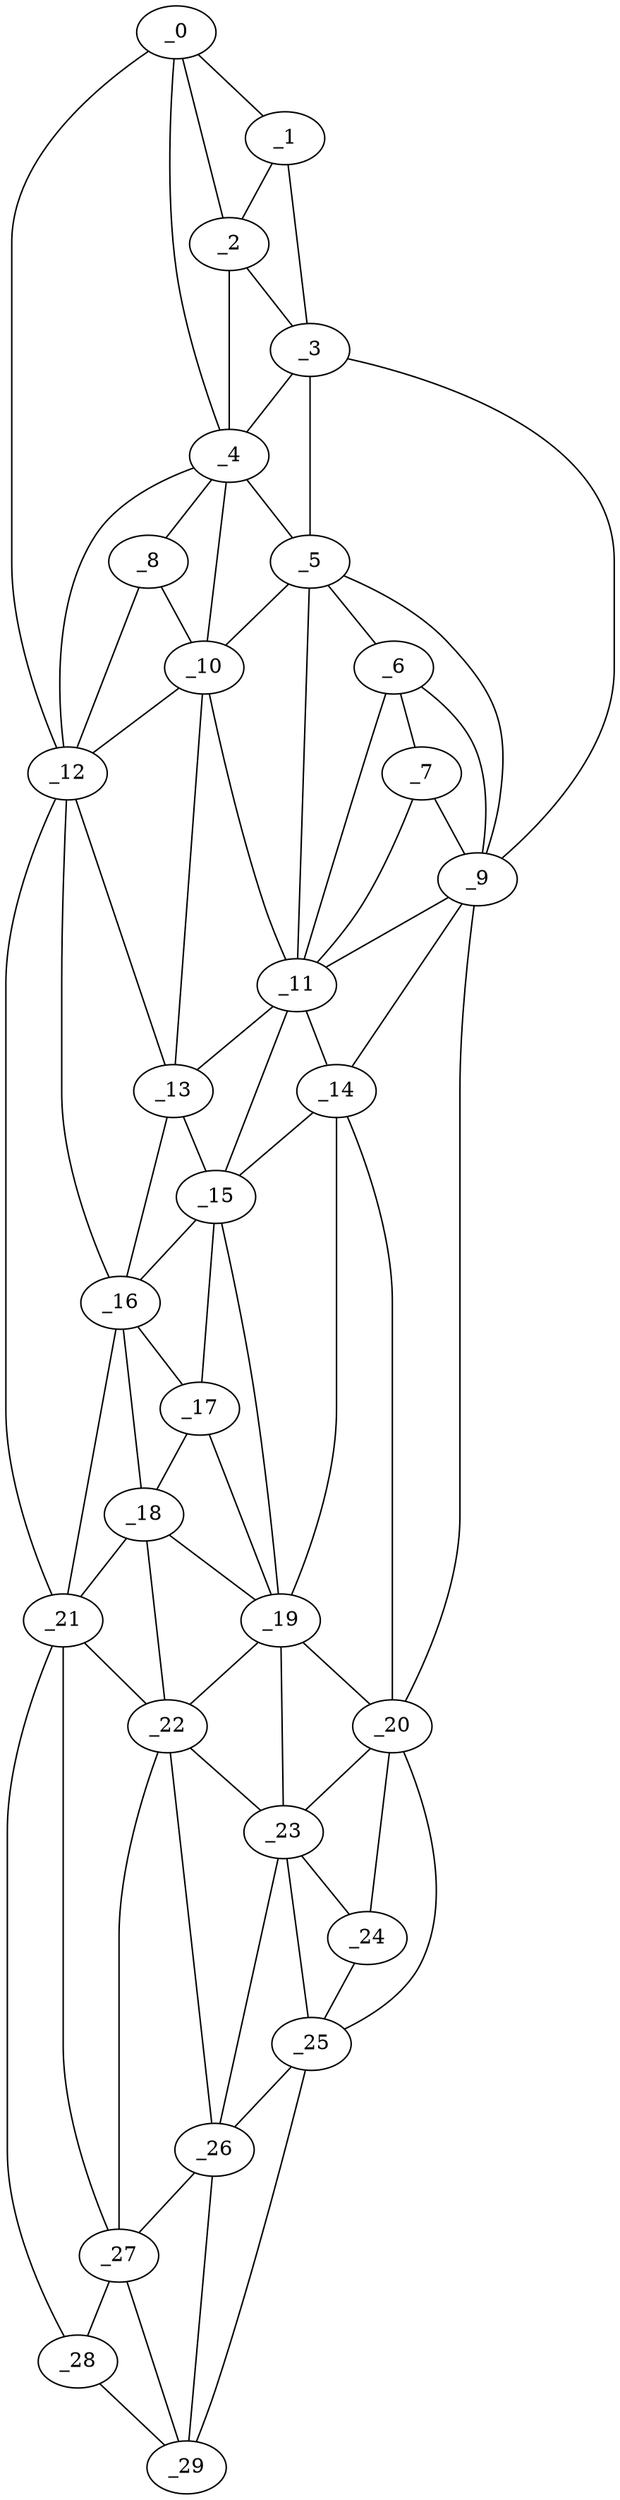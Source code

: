 graph "obj72__45.gxl" {
	_0	 [x=4,
		y=39];
	_1	 [x=5,
		y=46];
	_0 -- _1	 [valence=1];
	_2	 [x=16,
		y=40];
	_0 -- _2	 [valence=2];
	_4	 [x=27,
		y=38];
	_0 -- _4	 [valence=1];
	_12	 [x=53,
		y=28];
	_0 -- _12	 [valence=1];
	_1 -- _2	 [valence=2];
	_3	 [x=16,
		y=66];
	_1 -- _3	 [valence=1];
	_2 -- _3	 [valence=2];
	_2 -- _4	 [valence=2];
	_3 -- _4	 [valence=1];
	_5	 [x=29,
		y=74];
	_3 -- _5	 [valence=2];
	_9	 [x=46,
		y=94];
	_3 -- _9	 [valence=1];
	_4 -- _5	 [valence=1];
	_8	 [x=44,
		y=35];
	_4 -- _8	 [valence=2];
	_10	 [x=49,
		y=41];
	_4 -- _10	 [valence=2];
	_4 -- _12	 [valence=2];
	_6	 [x=35,
		y=79];
	_5 -- _6	 [valence=1];
	_5 -- _9	 [valence=1];
	_5 -- _10	 [valence=1];
	_11	 [x=49,
		y=81];
	_5 -- _11	 [valence=2];
	_7	 [x=43,
		y=87];
	_6 -- _7	 [valence=2];
	_6 -- _9	 [valence=1];
	_6 -- _11	 [valence=2];
	_7 -- _9	 [valence=2];
	_7 -- _11	 [valence=1];
	_8 -- _10	 [valence=2];
	_8 -- _12	 [valence=1];
	_9 -- _11	 [valence=2];
	_14	 [x=60,
		y=86];
	_9 -- _14	 [valence=1];
	_20	 [x=97,
		y=96];
	_9 -- _20	 [valence=1];
	_10 -- _11	 [valence=1];
	_10 -- _12	 [valence=2];
	_13	 [x=58,
		y=45];
	_10 -- _13	 [valence=2];
	_11 -- _13	 [valence=2];
	_11 -- _14	 [valence=2];
	_15	 [x=66,
		y=45];
	_11 -- _15	 [valence=2];
	_12 -- _13	 [valence=1];
	_16	 [x=68,
		y=33];
	_12 -- _16	 [valence=1];
	_21	 [x=98,
		y=30];
	_12 -- _21	 [valence=1];
	_13 -- _15	 [valence=2];
	_13 -- _16	 [valence=2];
	_14 -- _15	 [valence=1];
	_19	 [x=85,
		y=76];
	_14 -- _19	 [valence=2];
	_14 -- _20	 [valence=1];
	_15 -- _16	 [valence=1];
	_17	 [x=71,
		y=45];
	_15 -- _17	 [valence=2];
	_15 -- _19	 [valence=2];
	_16 -- _17	 [valence=2];
	_18	 [x=82,
		y=46];
	_16 -- _18	 [valence=2];
	_16 -- _21	 [valence=2];
	_17 -- _18	 [valence=2];
	_17 -- _19	 [valence=2];
	_18 -- _19	 [valence=2];
	_18 -- _21	 [valence=2];
	_22	 [x=99,
		y=46];
	_18 -- _22	 [valence=1];
	_19 -- _20	 [valence=1];
	_19 -- _22	 [valence=2];
	_23	 [x=102,
		y=77];
	_19 -- _23	 [valence=2];
	_20 -- _23	 [valence=2];
	_24	 [x=102,
		y=94];
	_20 -- _24	 [valence=1];
	_25	 [x=110,
		y=93];
	_20 -- _25	 [valence=1];
	_21 -- _22	 [valence=2];
	_27	 [x=113,
		y=40];
	_21 -- _27	 [valence=1];
	_28	 [x=126,
		y=38];
	_21 -- _28	 [valence=1];
	_22 -- _23	 [valence=1];
	_26	 [x=112,
		y=71];
	_22 -- _26	 [valence=2];
	_22 -- _27	 [valence=2];
	_23 -- _24	 [valence=2];
	_23 -- _25	 [valence=2];
	_23 -- _26	 [valence=1];
	_24 -- _25	 [valence=2];
	_25 -- _26	 [valence=2];
	_29	 [x=126,
		y=50];
	_25 -- _29	 [valence=1];
	_26 -- _27	 [valence=2];
	_26 -- _29	 [valence=2];
	_27 -- _28	 [valence=2];
	_27 -- _29	 [valence=2];
	_28 -- _29	 [valence=1];
}
